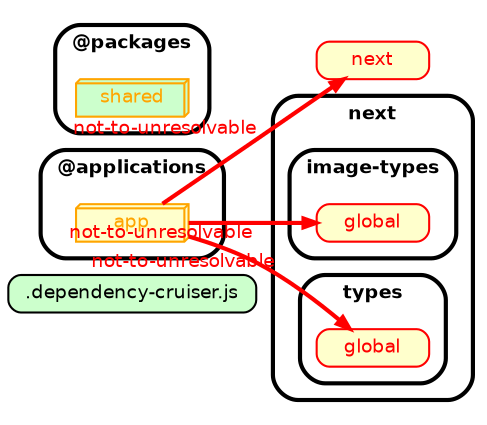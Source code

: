 strict digraph "dependency-cruiser output"{
    ordering="out" rankdir="LR" splines="true" overlap="false" nodesep="0.16" ranksep="0.18" fontname="Helvetica-bold" fontsize="9" style="rounded,bold,filled" fillcolor="#ffffff" compound="true"
    node [shape="box" style="rounded, filled" height="0.2" color="black" fillcolor="#ffffcc" fontcolor="black" fontname="Helvetica" fontsize="9"]
    edge [arrowhead="normal" arrowsize="0.6" penwidth="2.0" color="#00000033" fontname="Helvetica" fontsize="9"]

    ".dependency-cruiser.js" [label=".dependency-cruiser.js" URL=".dependency-cruiser.js" fillcolor="#ccffcc"]
    subgraph "cluster_@applications" {label="@applications" "@applications/app" [label="app" tooltip="no-orphans" URL="@applications/app" fontcolor="orange" color="orange" shape="box3d"] }
    "@applications/app" -> "next" [xlabel="not-to-unresolvable" tooltip="not-to-unresolvable" fontcolor="red" color="red"]
    "@applications/app" -> "next/image-types/global" [xlabel="not-to-unresolvable" tooltip="not-to-unresolvable" fontcolor="red" color="red"]
    "@applications/app" -> "next/types/global" [xlabel="not-to-unresolvable" tooltip="not-to-unresolvable" fontcolor="red" color="red"]
    subgraph "cluster_@packages" {label="@packages" "@packages/shared" [label="shared" tooltip="no-orphans" URL="@packages/shared" fillcolor="#ccffcc" fontcolor="orange" color="orange" shape="box3d"] }
    "next" [label="next" color="red" fontcolor="red"]
    subgraph "cluster_next" {label="next" subgraph "cluster_next/image-types" {label="image-types" "next/image-types/global" [label="global" color="red" fontcolor="red"] } }
    subgraph "cluster_next" {label="next" subgraph "cluster_next/types" {label="types" "next/types/global" [label="global" color="red" fontcolor="red"] } }
}
